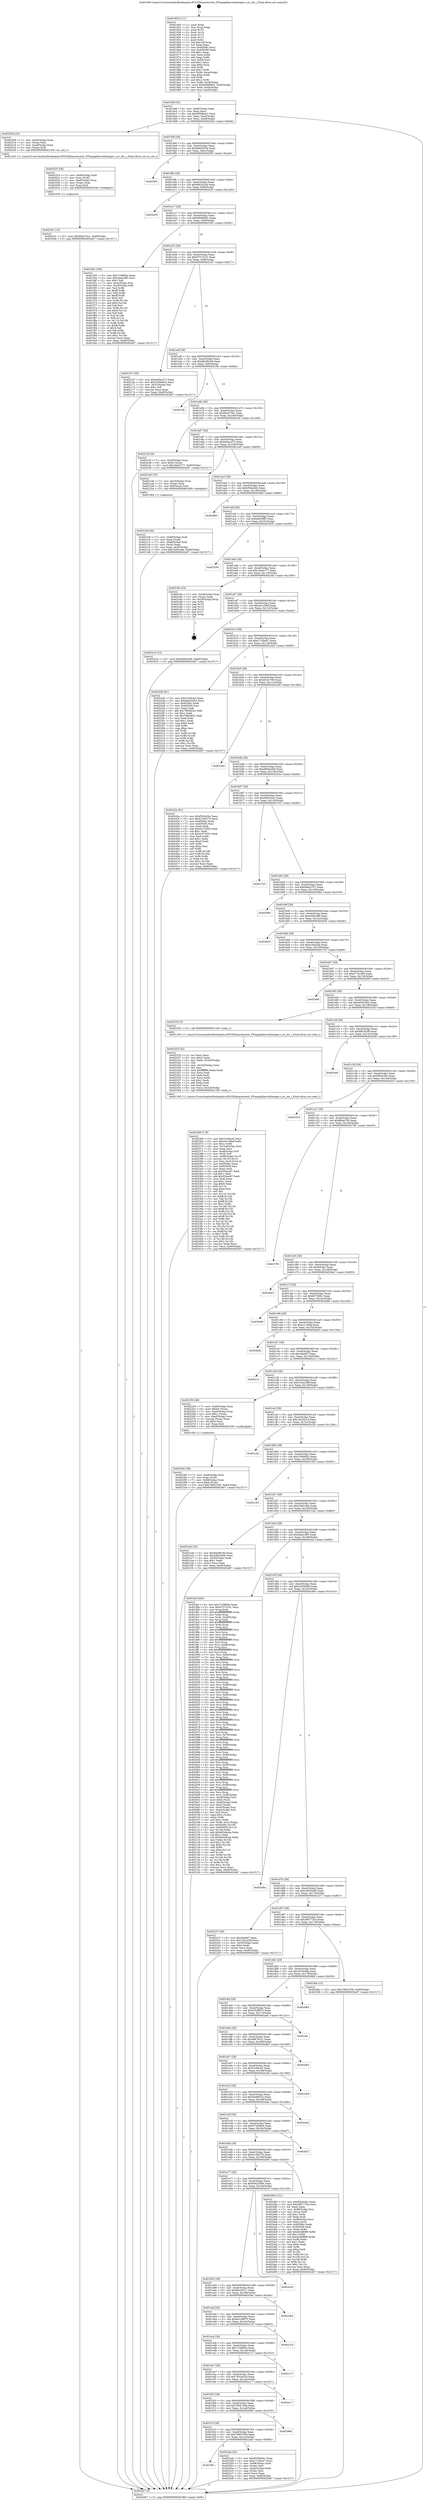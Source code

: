digraph "0x401950" {
  label = "0x401950 (/mnt/c/Users/mathe/Desktop/tcc/POCII/binaries/extr_FFmpeglibavutilinteger.c_av_shr_i_Final-ollvm.out::main(0))"
  labelloc = "t"
  node[shape=record]

  Entry [label="",width=0.3,height=0.3,shape=circle,fillcolor=black,style=filled]
  "0x4019bf" [label="{
     0x4019bf [32]\l
     | [instrs]\l
     &nbsp;&nbsp;0x4019bf \<+6\>: mov -0xd0(%rbp),%eax\l
     &nbsp;&nbsp;0x4019c5 \<+2\>: mov %eax,%ecx\l
     &nbsp;&nbsp;0x4019c7 \<+6\>: sub $0x8559beb1,%ecx\l
     &nbsp;&nbsp;0x4019cd \<+6\>: mov %eax,-0xe4(%rbp)\l
     &nbsp;&nbsp;0x4019d3 \<+6\>: mov %ecx,-0xe8(%rbp)\l
     &nbsp;&nbsp;0x4019d9 \<+6\>: je 000000000040250d \<main+0xbbd\>\l
  }"]
  "0x40250d" [label="{
     0x40250d [24]\l
     | [instrs]\l
     &nbsp;&nbsp;0x40250d \<+7\>: mov -0xb0(%rbp),%rax\l
     &nbsp;&nbsp;0x402514 \<+2\>: mov (%rax),%esi\l
     &nbsp;&nbsp;0x402516 \<+7\>: mov -0xa8(%rbp),%rax\l
     &nbsp;&nbsp;0x40251d \<+3\>: mov (%rax),%rdi\l
     &nbsp;&nbsp;0x402520 \<+5\>: call 00000000004013c0 \<av_shr_i\>\l
     | [calls]\l
     &nbsp;&nbsp;0x4013c0 \{1\} (/mnt/c/Users/mathe/Desktop/tcc/POCII/binaries/extr_FFmpeglibavutilinteger.c_av_shr_i_Final-ollvm.out::av_shr_i)\l
  }"]
  "0x4019df" [label="{
     0x4019df [28]\l
     | [instrs]\l
     &nbsp;&nbsp;0x4019df \<+5\>: jmp 00000000004019e4 \<main+0x94\>\l
     &nbsp;&nbsp;0x4019e4 \<+6\>: mov -0xe4(%rbp),%eax\l
     &nbsp;&nbsp;0x4019ea \<+5\>: sub $0x8e02b55e,%eax\l
     &nbsp;&nbsp;0x4019ef \<+6\>: mov %eax,-0xec(%rbp)\l
     &nbsp;&nbsp;0x4019f5 \<+6\>: je 00000000004025f5 \<main+0xca5\>\l
  }"]
  Exit [label="",width=0.3,height=0.3,shape=circle,fillcolor=black,style=filled,peripheries=2]
  "0x4025f5" [label="{
     0x4025f5\l
  }", style=dashed]
  "0x4019fb" [label="{
     0x4019fb [28]\l
     | [instrs]\l
     &nbsp;&nbsp;0x4019fb \<+5\>: jmp 0000000000401a00 \<main+0xb0\>\l
     &nbsp;&nbsp;0x401a00 \<+6\>: mov -0xe4(%rbp),%eax\l
     &nbsp;&nbsp;0x401a06 \<+5\>: sub $0x946341a6,%eax\l
     &nbsp;&nbsp;0x401a0b \<+6\>: mov %eax,-0xf0(%rbp)\l
     &nbsp;&nbsp;0x401a11 \<+6\>: je 0000000000402e35 \<main+0x14e5\>\l
  }"]
  "0x402541" [label="{
     0x402541 [15]\l
     | [instrs]\l
     &nbsp;&nbsp;0x402541 \<+10\>: movl $0x9dcb70e1,-0xd0(%rbp)\l
     &nbsp;&nbsp;0x40254b \<+5\>: jmp 0000000000402e67 \<main+0x1517\>\l
  }"]
  "0x402e35" [label="{
     0x402e35\l
  }", style=dashed]
  "0x401a17" [label="{
     0x401a17 [28]\l
     | [instrs]\l
     &nbsp;&nbsp;0x401a17 \<+5\>: jmp 0000000000401a1c \<main+0xcc\>\l
     &nbsp;&nbsp;0x401a1c \<+6\>: mov -0xe4(%rbp),%eax\l
     &nbsp;&nbsp;0x401a22 \<+5\>: sub $0x946868d1,%eax\l
     &nbsp;&nbsp;0x401a27 \<+6\>: mov %eax,-0xf4(%rbp)\l
     &nbsp;&nbsp;0x401a2d \<+6\>: je 0000000000401f45 \<main+0x5f5\>\l
  }"]
  "0x402525" [label="{
     0x402525 [28]\l
     | [instrs]\l
     &nbsp;&nbsp;0x402525 \<+7\>: mov -0x90(%rbp),%rdi\l
     &nbsp;&nbsp;0x40252c \<+3\>: mov %rax,(%rdi)\l
     &nbsp;&nbsp;0x40252f \<+7\>: mov -0xa8(%rbp),%rax\l
     &nbsp;&nbsp;0x402536 \<+3\>: mov (%rax),%rax\l
     &nbsp;&nbsp;0x402539 \<+3\>: mov %rax,%rdi\l
     &nbsp;&nbsp;0x40253c \<+5\>: call 0000000000401030 \<free@plt\>\l
     | [calls]\l
     &nbsp;&nbsp;0x401030 \{1\} (unknown)\l
  }"]
  "0x401f45" [label="{
     0x401f45 [106]\l
     | [instrs]\l
     &nbsp;&nbsp;0x401f45 \<+5\>: mov $0x7108f05a,%eax\l
     &nbsp;&nbsp;0x401f4a \<+5\>: mov $0x2bab1f85,%ecx\l
     &nbsp;&nbsp;0x401f4f \<+2\>: mov $0x1,%dl\l
     &nbsp;&nbsp;0x401f51 \<+7\>: mov -0xca(%rbp),%sil\l
     &nbsp;&nbsp;0x401f58 \<+7\>: mov -0xc9(%rbp),%dil\l
     &nbsp;&nbsp;0x401f5f \<+3\>: mov %sil,%r8b\l
     &nbsp;&nbsp;0x401f62 \<+4\>: xor $0xff,%r8b\l
     &nbsp;&nbsp;0x401f66 \<+3\>: mov %dil,%r9b\l
     &nbsp;&nbsp;0x401f69 \<+4\>: xor $0xff,%r9b\l
     &nbsp;&nbsp;0x401f6d \<+3\>: xor $0x0,%dl\l
     &nbsp;&nbsp;0x401f70 \<+3\>: mov %r8b,%r10b\l
     &nbsp;&nbsp;0x401f73 \<+4\>: and $0x0,%r10b\l
     &nbsp;&nbsp;0x401f77 \<+3\>: and %dl,%sil\l
     &nbsp;&nbsp;0x401f7a \<+3\>: mov %r9b,%r11b\l
     &nbsp;&nbsp;0x401f7d \<+4\>: and $0x0,%r11b\l
     &nbsp;&nbsp;0x401f81 \<+3\>: and %dl,%dil\l
     &nbsp;&nbsp;0x401f84 \<+3\>: or %sil,%r10b\l
     &nbsp;&nbsp;0x401f87 \<+3\>: or %dil,%r11b\l
     &nbsp;&nbsp;0x401f8a \<+3\>: xor %r11b,%r10b\l
     &nbsp;&nbsp;0x401f8d \<+3\>: or %r9b,%r8b\l
     &nbsp;&nbsp;0x401f90 \<+4\>: xor $0xff,%r8b\l
     &nbsp;&nbsp;0x401f94 \<+3\>: or $0x0,%dl\l
     &nbsp;&nbsp;0x401f97 \<+3\>: and %dl,%r8b\l
     &nbsp;&nbsp;0x401f9a \<+3\>: or %r8b,%r10b\l
     &nbsp;&nbsp;0x401f9d \<+4\>: test $0x1,%r10b\l
     &nbsp;&nbsp;0x401fa1 \<+3\>: cmovne %ecx,%eax\l
     &nbsp;&nbsp;0x401fa4 \<+6\>: mov %eax,-0xd0(%rbp)\l
     &nbsp;&nbsp;0x401faa \<+5\>: jmp 0000000000402e67 \<main+0x1517\>\l
  }"]
  "0x401a33" [label="{
     0x401a33 [28]\l
     | [instrs]\l
     &nbsp;&nbsp;0x401a33 \<+5\>: jmp 0000000000401a38 \<main+0xe8\>\l
     &nbsp;&nbsp;0x401a38 \<+6\>: mov -0xe4(%rbp),%eax\l
     &nbsp;&nbsp;0x401a3e \<+5\>: sub $0x97573101,%eax\l
     &nbsp;&nbsp;0x401a43 \<+6\>: mov %eax,-0xf8(%rbp)\l
     &nbsp;&nbsp;0x401a49 \<+6\>: je 0000000000402167 \<main+0x817\>\l
  }"]
  "0x402e67" [label="{
     0x402e67 [5]\l
     | [instrs]\l
     &nbsp;&nbsp;0x402e67 \<+5\>: jmp 00000000004019bf \<main+0x6f\>\l
  }"]
  "0x401950" [label="{
     0x401950 [111]\l
     | [instrs]\l
     &nbsp;&nbsp;0x401950 \<+1\>: push %rbp\l
     &nbsp;&nbsp;0x401951 \<+3\>: mov %rsp,%rbp\l
     &nbsp;&nbsp;0x401954 \<+2\>: push %r15\l
     &nbsp;&nbsp;0x401956 \<+2\>: push %r14\l
     &nbsp;&nbsp;0x401958 \<+2\>: push %r13\l
     &nbsp;&nbsp;0x40195a \<+2\>: push %r12\l
     &nbsp;&nbsp;0x40195c \<+1\>: push %rbx\l
     &nbsp;&nbsp;0x40195d \<+7\>: sub $0x1c8,%rsp\l
     &nbsp;&nbsp;0x401964 \<+2\>: xor %eax,%eax\l
     &nbsp;&nbsp;0x401966 \<+7\>: mov 0x40506c,%ecx\l
     &nbsp;&nbsp;0x40196d \<+7\>: mov 0x405058,%edx\l
     &nbsp;&nbsp;0x401974 \<+3\>: sub $0x1,%eax\l
     &nbsp;&nbsp;0x401977 \<+3\>: mov %ecx,%r8d\l
     &nbsp;&nbsp;0x40197a \<+3\>: add %eax,%r8d\l
     &nbsp;&nbsp;0x40197d \<+4\>: imul %r8d,%ecx\l
     &nbsp;&nbsp;0x401981 \<+3\>: and $0x1,%ecx\l
     &nbsp;&nbsp;0x401984 \<+3\>: cmp $0x0,%ecx\l
     &nbsp;&nbsp;0x401987 \<+4\>: sete %r9b\l
     &nbsp;&nbsp;0x40198b \<+4\>: and $0x1,%r9b\l
     &nbsp;&nbsp;0x40198f \<+7\>: mov %r9b,-0xca(%rbp)\l
     &nbsp;&nbsp;0x401996 \<+3\>: cmp $0xa,%edx\l
     &nbsp;&nbsp;0x401999 \<+4\>: setl %r9b\l
     &nbsp;&nbsp;0x40199d \<+4\>: and $0x1,%r9b\l
     &nbsp;&nbsp;0x4019a1 \<+7\>: mov %r9b,-0xc9(%rbp)\l
     &nbsp;&nbsp;0x4019a8 \<+10\>: movl $0x946868d1,-0xd0(%rbp)\l
     &nbsp;&nbsp;0x4019b2 \<+6\>: mov %edi,-0xd4(%rbp)\l
     &nbsp;&nbsp;0x4019b8 \<+7\>: mov %rsi,-0xe0(%rbp)\l
  }"]
  "0x402369" [label="{
     0x402369 [178]\l
     | [instrs]\l
     &nbsp;&nbsp;0x402369 \<+5\>: mov $0x510f4ce5,%ecx\l
     &nbsp;&nbsp;0x40236e \<+5\>: mov $0xc61c09ef,%edx\l
     &nbsp;&nbsp;0x402373 \<+3\>: mov $0x1,%r8b\l
     &nbsp;&nbsp;0x402376 \<+6\>: mov -0x1b4(%rbp),%esi\l
     &nbsp;&nbsp;0x40237c \<+3\>: imul %eax,%esi\l
     &nbsp;&nbsp;0x40237f \<+7\>: mov -0xa8(%rbp),%r9\l
     &nbsp;&nbsp;0x402386 \<+3\>: mov (%r9),%r9\l
     &nbsp;&nbsp;0x402389 \<+7\>: mov -0x98(%rbp),%r10\l
     &nbsp;&nbsp;0x402390 \<+3\>: movslq (%r10),%r10\l
     &nbsp;&nbsp;0x402393 \<+4\>: mov %esi,(%r9,%r10,4)\l
     &nbsp;&nbsp;0x402397 \<+7\>: mov 0x40506c,%eax\l
     &nbsp;&nbsp;0x40239e \<+7\>: mov 0x405058,%esi\l
     &nbsp;&nbsp;0x4023a5 \<+2\>: mov %eax,%edi\l
     &nbsp;&nbsp;0x4023a7 \<+6\>: sub $0x554ac87,%edi\l
     &nbsp;&nbsp;0x4023ad \<+3\>: sub $0x1,%edi\l
     &nbsp;&nbsp;0x4023b0 \<+6\>: add $0x554ac87,%edi\l
     &nbsp;&nbsp;0x4023b6 \<+3\>: imul %edi,%eax\l
     &nbsp;&nbsp;0x4023b9 \<+3\>: and $0x1,%eax\l
     &nbsp;&nbsp;0x4023bc \<+3\>: cmp $0x0,%eax\l
     &nbsp;&nbsp;0x4023bf \<+4\>: sete %r11b\l
     &nbsp;&nbsp;0x4023c3 \<+3\>: cmp $0xa,%esi\l
     &nbsp;&nbsp;0x4023c6 \<+3\>: setl %bl\l
     &nbsp;&nbsp;0x4023c9 \<+3\>: mov %r11b,%r14b\l
     &nbsp;&nbsp;0x4023cc \<+4\>: xor $0xff,%r14b\l
     &nbsp;&nbsp;0x4023d0 \<+3\>: mov %bl,%r15b\l
     &nbsp;&nbsp;0x4023d3 \<+4\>: xor $0xff,%r15b\l
     &nbsp;&nbsp;0x4023d7 \<+4\>: xor $0x1,%r8b\l
     &nbsp;&nbsp;0x4023db \<+3\>: mov %r14b,%r12b\l
     &nbsp;&nbsp;0x4023de \<+4\>: and $0xff,%r12b\l
     &nbsp;&nbsp;0x4023e2 \<+3\>: and %r8b,%r11b\l
     &nbsp;&nbsp;0x4023e5 \<+3\>: mov %r15b,%r13b\l
     &nbsp;&nbsp;0x4023e8 \<+4\>: and $0xff,%r13b\l
     &nbsp;&nbsp;0x4023ec \<+3\>: and %r8b,%bl\l
     &nbsp;&nbsp;0x4023ef \<+3\>: or %r11b,%r12b\l
     &nbsp;&nbsp;0x4023f2 \<+3\>: or %bl,%r13b\l
     &nbsp;&nbsp;0x4023f5 \<+3\>: xor %r13b,%r12b\l
     &nbsp;&nbsp;0x4023f8 \<+3\>: or %r15b,%r14b\l
     &nbsp;&nbsp;0x4023fb \<+4\>: xor $0xff,%r14b\l
     &nbsp;&nbsp;0x4023ff \<+4\>: or $0x1,%r8b\l
     &nbsp;&nbsp;0x402403 \<+3\>: and %r8b,%r14b\l
     &nbsp;&nbsp;0x402406 \<+3\>: or %r14b,%r12b\l
     &nbsp;&nbsp;0x402409 \<+4\>: test $0x1,%r12b\l
     &nbsp;&nbsp;0x40240d \<+3\>: cmovne %edx,%ecx\l
     &nbsp;&nbsp;0x402410 \<+6\>: mov %ecx,-0xd0(%rbp)\l
     &nbsp;&nbsp;0x402416 \<+5\>: jmp 0000000000402e67 \<main+0x1517\>\l
  }"]
  "0x402167" [label="{
     0x402167 [30]\l
     | [instrs]\l
     &nbsp;&nbsp;0x402167 \<+5\>: mov $0xb40ec473,%eax\l
     &nbsp;&nbsp;0x40216c \<+5\>: mov $0x23084b5c,%ecx\l
     &nbsp;&nbsp;0x402171 \<+3\>: mov -0x31(%rbp),%dl\l
     &nbsp;&nbsp;0x402174 \<+3\>: test $0x1,%dl\l
     &nbsp;&nbsp;0x402177 \<+3\>: cmovne %ecx,%eax\l
     &nbsp;&nbsp;0x40217a \<+6\>: mov %eax,-0xd0(%rbp)\l
     &nbsp;&nbsp;0x402180 \<+5\>: jmp 0000000000402e67 \<main+0x1517\>\l
  }"]
  "0x401a4f" [label="{
     0x401a4f [28]\l
     | [instrs]\l
     &nbsp;&nbsp;0x401a4f \<+5\>: jmp 0000000000401a54 \<main+0x104\>\l
     &nbsp;&nbsp;0x401a54 \<+6\>: mov -0xe4(%rbp),%eax\l
     &nbsp;&nbsp;0x401a5a \<+5\>: sub $0x9dc96c9d,%eax\l
     &nbsp;&nbsp;0x401a5f \<+6\>: mov %eax,-0xfc(%rbp)\l
     &nbsp;&nbsp;0x401a65 \<+6\>: je 00000000004021fb \<main+0x8ab\>\l
  }"]
  "0x402335" [label="{
     0x402335 [52]\l
     | [instrs]\l
     &nbsp;&nbsp;0x402335 \<+2\>: xor %ecx,%ecx\l
     &nbsp;&nbsp;0x402337 \<+5\>: mov $0x2,%edx\l
     &nbsp;&nbsp;0x40233c \<+6\>: mov %edx,-0x1b0(%rbp)\l
     &nbsp;&nbsp;0x402342 \<+1\>: cltd\l
     &nbsp;&nbsp;0x402343 \<+6\>: mov -0x1b0(%rbp),%esi\l
     &nbsp;&nbsp;0x402349 \<+2\>: idiv %esi\l
     &nbsp;&nbsp;0x40234b \<+6\>: imul $0xfffffffe,%edx,%edx\l
     &nbsp;&nbsp;0x402351 \<+2\>: mov %ecx,%edi\l
     &nbsp;&nbsp;0x402353 \<+2\>: sub %edx,%edi\l
     &nbsp;&nbsp;0x402355 \<+2\>: mov %ecx,%edx\l
     &nbsp;&nbsp;0x402357 \<+3\>: sub $0x1,%edx\l
     &nbsp;&nbsp;0x40235a \<+2\>: add %edx,%edi\l
     &nbsp;&nbsp;0x40235c \<+2\>: sub %edi,%ecx\l
     &nbsp;&nbsp;0x40235e \<+6\>: mov %ecx,-0x1b4(%rbp)\l
     &nbsp;&nbsp;0x402364 \<+5\>: call 0000000000401160 \<next_i\>\l
     | [calls]\l
     &nbsp;&nbsp;0x401160 \{1\} (/mnt/c/Users/mathe/Desktop/tcc/POCII/binaries/extr_FFmpeglibavutilinteger.c_av_shr_i_Final-ollvm.out::next_i)\l
  }"]
  "0x4021fb" [label="{
     0x4021fb\l
  }", style=dashed]
  "0x401a6b" [label="{
     0x401a6b [28]\l
     | [instrs]\l
     &nbsp;&nbsp;0x401a6b \<+5\>: jmp 0000000000401a70 \<main+0x120\>\l
     &nbsp;&nbsp;0x401a70 \<+6\>: mov -0xe4(%rbp),%eax\l
     &nbsp;&nbsp;0x401a76 \<+5\>: sub $0x9dcb70e1,%eax\l
     &nbsp;&nbsp;0x401a7b \<+6\>: mov %eax,-0x100(%rbp)\l
     &nbsp;&nbsp;0x401a81 \<+6\>: je 0000000000402c3f \<main+0x12ef\>\l
  }"]
  "0x401f3b" [label="{
     0x401f3b\l
  }", style=dashed]
  "0x402c3f" [label="{
     0x402c3f [28]\l
     | [instrs]\l
     &nbsp;&nbsp;0x402c3f \<+7\>: mov -0xc8(%rbp),%rax\l
     &nbsp;&nbsp;0x402c46 \<+6\>: movl $0x0,(%rax)\l
     &nbsp;&nbsp;0x402c4c \<+10\>: movl $0xc4be4777,-0xd0(%rbp)\l
     &nbsp;&nbsp;0x402c56 \<+5\>: jmp 0000000000402e67 \<main+0x1517\>\l
  }"]
  "0x401a87" [label="{
     0x401a87 [28]\l
     | [instrs]\l
     &nbsp;&nbsp;0x401a87 \<+5\>: jmp 0000000000401a8c \<main+0x13c\>\l
     &nbsp;&nbsp;0x401a8c \<+6\>: mov -0xe4(%rbp),%eax\l
     &nbsp;&nbsp;0x401a92 \<+5\>: sub $0xb40ec473,%eax\l
     &nbsp;&nbsp;0x401a97 \<+6\>: mov %eax,-0x104(%rbp)\l
     &nbsp;&nbsp;0x401a9d \<+6\>: je 00000000004021a6 \<main+0x856\>\l
  }"]
  "0x4022ab" [label="{
     0x4022ab [42]\l
     | [instrs]\l
     &nbsp;&nbsp;0x4022ab \<+5\>: mov $0x8559beb1,%eax\l
     &nbsp;&nbsp;0x4022b0 \<+5\>: mov $0xc715be47,%ecx\l
     &nbsp;&nbsp;0x4022b5 \<+7\>: mov -0x98(%rbp),%rdx\l
     &nbsp;&nbsp;0x4022bc \<+2\>: mov (%rdx),%esi\l
     &nbsp;&nbsp;0x4022be \<+7\>: mov -0xa0(%rbp),%rdx\l
     &nbsp;&nbsp;0x4022c5 \<+2\>: cmp (%rdx),%esi\l
     &nbsp;&nbsp;0x4022c7 \<+3\>: cmovl %ecx,%eax\l
     &nbsp;&nbsp;0x4022ca \<+6\>: mov %eax,-0xd0(%rbp)\l
     &nbsp;&nbsp;0x4022d0 \<+5\>: jmp 0000000000402e67 \<main+0x1517\>\l
  }"]
  "0x4021a6" [label="{
     0x4021a6 [19]\l
     | [instrs]\l
     &nbsp;&nbsp;0x4021a6 \<+7\>: mov -0xc0(%rbp),%rax\l
     &nbsp;&nbsp;0x4021ad \<+3\>: mov (%rax),%rax\l
     &nbsp;&nbsp;0x4021b0 \<+4\>: mov 0x8(%rax),%rdi\l
     &nbsp;&nbsp;0x4021b4 \<+5\>: call 0000000000401060 \<atoi@plt\>\l
     | [calls]\l
     &nbsp;&nbsp;0x401060 \{1\} (unknown)\l
  }"]
  "0x401aa3" [label="{
     0x401aa3 [28]\l
     | [instrs]\l
     &nbsp;&nbsp;0x401aa3 \<+5\>: jmp 0000000000401aa8 \<main+0x158\>\l
     &nbsp;&nbsp;0x401aa8 \<+6\>: mov -0xe4(%rbp),%eax\l
     &nbsp;&nbsp;0x401aae \<+5\>: sub $0xb59ba5eb,%eax\l
     &nbsp;&nbsp;0x401ab3 \<+6\>: mov %eax,-0x108(%rbp)\l
     &nbsp;&nbsp;0x401ab9 \<+6\>: je 00000000004028bf \<main+0xf6f\>\l
  }"]
  "0x401f1f" [label="{
     0x401f1f [28]\l
     | [instrs]\l
     &nbsp;&nbsp;0x401f1f \<+5\>: jmp 0000000000401f24 \<main+0x5d4\>\l
     &nbsp;&nbsp;0x401f24 \<+6\>: mov -0xe4(%rbp),%eax\l
     &nbsp;&nbsp;0x401f2a \<+5\>: sub $0x79601059,%eax\l
     &nbsp;&nbsp;0x401f2f \<+6\>: mov %eax,-0x1ac(%rbp)\l
     &nbsp;&nbsp;0x401f35 \<+6\>: je 00000000004022ab \<main+0x95b\>\l
  }"]
  "0x4028bf" [label="{
     0x4028bf\l
  }", style=dashed]
  "0x401abf" [label="{
     0x401abf [28]\l
     | [instrs]\l
     &nbsp;&nbsp;0x401abf \<+5\>: jmp 0000000000401ac4 \<main+0x174\>\l
     &nbsp;&nbsp;0x401ac4 \<+6\>: mov -0xe4(%rbp),%eax\l
     &nbsp;&nbsp;0x401aca \<+5\>: sub $0xbe920ff0,%eax\l
     &nbsp;&nbsp;0x401acf \<+6\>: mov %eax,-0x10c(%rbp)\l
     &nbsp;&nbsp;0x401ad5 \<+6\>: je 0000000000402550 \<main+0xc00\>\l
  }"]
  "0x402966" [label="{
     0x402966\l
  }", style=dashed]
  "0x402550" [label="{
     0x402550\l
  }", style=dashed]
  "0x401adb" [label="{
     0x401adb [28]\l
     | [instrs]\l
     &nbsp;&nbsp;0x401adb \<+5\>: jmp 0000000000401ae0 \<main+0x190\>\l
     &nbsp;&nbsp;0x401ae0 \<+6\>: mov -0xe4(%rbp),%eax\l
     &nbsp;&nbsp;0x401ae6 \<+5\>: sub $0xc4be4777,%eax\l
     &nbsp;&nbsp;0x401aeb \<+6\>: mov %eax,-0x110(%rbp)\l
     &nbsp;&nbsp;0x401af1 \<+6\>: je 0000000000402c5b \<main+0x130b\>\l
  }"]
  "0x401f03" [label="{
     0x401f03 [28]\l
     | [instrs]\l
     &nbsp;&nbsp;0x401f03 \<+5\>: jmp 0000000000401f08 \<main+0x5b8\>\l
     &nbsp;&nbsp;0x401f08 \<+6\>: mov -0xe4(%rbp),%eax\l
     &nbsp;&nbsp;0x401f0e \<+5\>: sub $0x783b75eb,%eax\l
     &nbsp;&nbsp;0x401f13 \<+6\>: mov %eax,-0x1a8(%rbp)\l
     &nbsp;&nbsp;0x401f19 \<+6\>: je 0000000000402966 \<main+0x1016\>\l
  }"]
  "0x402c5b" [label="{
     0x402c5b [24]\l
     | [instrs]\l
     &nbsp;&nbsp;0x402c5b \<+7\>: mov -0xc8(%rbp),%rax\l
     &nbsp;&nbsp;0x402c62 \<+2\>: mov (%rax),%eax\l
     &nbsp;&nbsp;0x402c64 \<+4\>: lea -0x28(%rbp),%rsp\l
     &nbsp;&nbsp;0x402c68 \<+1\>: pop %rbx\l
     &nbsp;&nbsp;0x402c69 \<+2\>: pop %r12\l
     &nbsp;&nbsp;0x402c6b \<+2\>: pop %r13\l
     &nbsp;&nbsp;0x402c6d \<+2\>: pop %r14\l
     &nbsp;&nbsp;0x402c6f \<+2\>: pop %r15\l
     &nbsp;&nbsp;0x402c71 \<+1\>: pop %rbp\l
     &nbsp;&nbsp;0x402c72 \<+1\>: ret\l
  }"]
  "0x401af7" [label="{
     0x401af7 [28]\l
     | [instrs]\l
     &nbsp;&nbsp;0x401af7 \<+5\>: jmp 0000000000401afc \<main+0x1ac\>\l
     &nbsp;&nbsp;0x401afc \<+6\>: mov -0xe4(%rbp),%eax\l
     &nbsp;&nbsp;0x401b02 \<+5\>: sub $0xc61c09ef,%eax\l
     &nbsp;&nbsp;0x401b07 \<+6\>: mov %eax,-0x114(%rbp)\l
     &nbsp;&nbsp;0x401b0d \<+6\>: je 000000000040241b \<main+0xacb\>\l
  }"]
  "0x402a17" [label="{
     0x402a17\l
  }", style=dashed]
  "0x40241b" [label="{
     0x40241b [15]\l
     | [instrs]\l
     &nbsp;&nbsp;0x40241b \<+10\>: movl $0xd600a2b6,-0xd0(%rbp)\l
     &nbsp;&nbsp;0x402425 \<+5\>: jmp 0000000000402e67 \<main+0x1517\>\l
  }"]
  "0x401b13" [label="{
     0x401b13 [28]\l
     | [instrs]\l
     &nbsp;&nbsp;0x401b13 \<+5\>: jmp 0000000000401b18 \<main+0x1c8\>\l
     &nbsp;&nbsp;0x401b18 \<+6\>: mov -0xe4(%rbp),%eax\l
     &nbsp;&nbsp;0x401b1e \<+5\>: sub $0xc715be47,%eax\l
     &nbsp;&nbsp;0x401b23 \<+6\>: mov %eax,-0x118(%rbp)\l
     &nbsp;&nbsp;0x401b29 \<+6\>: je 00000000004022d5 \<main+0x985\>\l
  }"]
  "0x401ee7" [label="{
     0x401ee7 [28]\l
     | [instrs]\l
     &nbsp;&nbsp;0x401ee7 \<+5\>: jmp 0000000000401eec \<main+0x59c\>\l
     &nbsp;&nbsp;0x401eec \<+6\>: mov -0xe4(%rbp),%eax\l
     &nbsp;&nbsp;0x401ef2 \<+5\>: sub $0x7832e03d,%eax\l
     &nbsp;&nbsp;0x401ef7 \<+6\>: mov %eax,-0x1a4(%rbp)\l
     &nbsp;&nbsp;0x401efd \<+6\>: je 0000000000402a17 \<main+0x10c7\>\l
  }"]
  "0x4022d5" [label="{
     0x4022d5 [91]\l
     | [instrs]\l
     &nbsp;&nbsp;0x4022d5 \<+5\>: mov $0x510f4ce5,%eax\l
     &nbsp;&nbsp;0x4022da \<+5\>: mov $0xe9424362,%ecx\l
     &nbsp;&nbsp;0x4022df \<+7\>: mov 0x40506c,%edx\l
     &nbsp;&nbsp;0x4022e6 \<+7\>: mov 0x405058,%esi\l
     &nbsp;&nbsp;0x4022ed \<+2\>: mov %edx,%edi\l
     &nbsp;&nbsp;0x4022ef \<+6\>: add $0x78b0d02c,%edi\l
     &nbsp;&nbsp;0x4022f5 \<+3\>: sub $0x1,%edi\l
     &nbsp;&nbsp;0x4022f8 \<+6\>: sub $0x78b0d02c,%edi\l
     &nbsp;&nbsp;0x4022fe \<+3\>: imul %edi,%edx\l
     &nbsp;&nbsp;0x402301 \<+3\>: and $0x1,%edx\l
     &nbsp;&nbsp;0x402304 \<+3\>: cmp $0x0,%edx\l
     &nbsp;&nbsp;0x402307 \<+4\>: sete %r8b\l
     &nbsp;&nbsp;0x40230b \<+3\>: cmp $0xa,%esi\l
     &nbsp;&nbsp;0x40230e \<+4\>: setl %r9b\l
     &nbsp;&nbsp;0x402312 \<+3\>: mov %r8b,%r10b\l
     &nbsp;&nbsp;0x402315 \<+3\>: and %r9b,%r10b\l
     &nbsp;&nbsp;0x402318 \<+3\>: xor %r9b,%r8b\l
     &nbsp;&nbsp;0x40231b \<+3\>: or %r8b,%r10b\l
     &nbsp;&nbsp;0x40231e \<+4\>: test $0x1,%r10b\l
     &nbsp;&nbsp;0x402322 \<+3\>: cmovne %ecx,%eax\l
     &nbsp;&nbsp;0x402325 \<+6\>: mov %eax,-0xd0(%rbp)\l
     &nbsp;&nbsp;0x40232b \<+5\>: jmp 0000000000402e67 \<main+0x1517\>\l
  }"]
  "0x401b2f" [label="{
     0x401b2f [28]\l
     | [instrs]\l
     &nbsp;&nbsp;0x401b2f \<+5\>: jmp 0000000000401b34 \<main+0x1e4\>\l
     &nbsp;&nbsp;0x401b34 \<+6\>: mov -0xe4(%rbp),%eax\l
     &nbsp;&nbsp;0x401b3a \<+5\>: sub $0xd3cf1768,%eax\l
     &nbsp;&nbsp;0x401b3f \<+6\>: mov %eax,-0x11c(%rbp)\l
     &nbsp;&nbsp;0x401b45 \<+6\>: je 0000000000402c0d \<main+0x12bd\>\l
  }"]
  "0x402c73" [label="{
     0x402c73\l
  }", style=dashed]
  "0x402c0d" [label="{
     0x402c0d\l
  }", style=dashed]
  "0x401b4b" [label="{
     0x401b4b [28]\l
     | [instrs]\l
     &nbsp;&nbsp;0x401b4b \<+5\>: jmp 0000000000401b50 \<main+0x200\>\l
     &nbsp;&nbsp;0x401b50 \<+6\>: mov -0xe4(%rbp),%eax\l
     &nbsp;&nbsp;0x401b56 \<+5\>: sub $0xd600a2b6,%eax\l
     &nbsp;&nbsp;0x401b5b \<+6\>: mov %eax,-0x120(%rbp)\l
     &nbsp;&nbsp;0x401b61 \<+6\>: je 000000000040242a \<main+0xada\>\l
  }"]
  "0x401ecb" [label="{
     0x401ecb [28]\l
     | [instrs]\l
     &nbsp;&nbsp;0x401ecb \<+5\>: jmp 0000000000401ed0 \<main+0x580\>\l
     &nbsp;&nbsp;0x401ed0 \<+6\>: mov -0xe4(%rbp),%eax\l
     &nbsp;&nbsp;0x401ed6 \<+5\>: sub $0x7108f05a,%eax\l
     &nbsp;&nbsp;0x401edb \<+6\>: mov %eax,-0x1a0(%rbp)\l
     &nbsp;&nbsp;0x401ee1 \<+6\>: je 0000000000402c73 \<main+0x1323\>\l
  }"]
  "0x40242a" [label="{
     0x40242a [91]\l
     | [instrs]\l
     &nbsp;&nbsp;0x40242a \<+5\>: mov $0xf592e3bc,%eax\l
     &nbsp;&nbsp;0x40242f \<+5\>: mov $0x61c95278,%ecx\l
     &nbsp;&nbsp;0x402434 \<+7\>: mov 0x40506c,%edx\l
     &nbsp;&nbsp;0x40243b \<+7\>: mov 0x405058,%esi\l
     &nbsp;&nbsp;0x402442 \<+2\>: mov %edx,%edi\l
     &nbsp;&nbsp;0x402444 \<+6\>: add $0x4c374302,%edi\l
     &nbsp;&nbsp;0x40244a \<+3\>: sub $0x1,%edi\l
     &nbsp;&nbsp;0x40244d \<+6\>: sub $0x4c374302,%edi\l
     &nbsp;&nbsp;0x402453 \<+3\>: imul %edi,%edx\l
     &nbsp;&nbsp;0x402456 \<+3\>: and $0x1,%edx\l
     &nbsp;&nbsp;0x402459 \<+3\>: cmp $0x0,%edx\l
     &nbsp;&nbsp;0x40245c \<+4\>: sete %r8b\l
     &nbsp;&nbsp;0x402460 \<+3\>: cmp $0xa,%esi\l
     &nbsp;&nbsp;0x402463 \<+4\>: setl %r9b\l
     &nbsp;&nbsp;0x402467 \<+3\>: mov %r8b,%r10b\l
     &nbsp;&nbsp;0x40246a \<+3\>: and %r9b,%r10b\l
     &nbsp;&nbsp;0x40246d \<+3\>: xor %r9b,%r8b\l
     &nbsp;&nbsp;0x402470 \<+3\>: or %r8b,%r10b\l
     &nbsp;&nbsp;0x402473 \<+4\>: test $0x1,%r10b\l
     &nbsp;&nbsp;0x402477 \<+3\>: cmovne %ecx,%eax\l
     &nbsp;&nbsp;0x40247a \<+6\>: mov %eax,-0xd0(%rbp)\l
     &nbsp;&nbsp;0x402480 \<+5\>: jmp 0000000000402e67 \<main+0x1517\>\l
  }"]
  "0x401b67" [label="{
     0x401b67 [28]\l
     | [instrs]\l
     &nbsp;&nbsp;0x401b67 \<+5\>: jmp 0000000000401b6c \<main+0x21c\>\l
     &nbsp;&nbsp;0x401b6c \<+6\>: mov -0xe4(%rbp),%eax\l
     &nbsp;&nbsp;0x401b72 \<+5\>: sub $0xd6910ce2,%eax\l
     &nbsp;&nbsp;0x401b77 \<+6\>: mov %eax,-0x124(%rbp)\l
     &nbsp;&nbsp;0x401b7d \<+6\>: je 0000000000402705 \<main+0xdb5\>\l
  }"]
  "0x402219" [label="{
     0x402219\l
  }", style=dashed]
  "0x402705" [label="{
     0x402705\l
  }", style=dashed]
  "0x401b83" [label="{
     0x401b83 [28]\l
     | [instrs]\l
     &nbsp;&nbsp;0x401b83 \<+5\>: jmp 0000000000401b88 \<main+0x238\>\l
     &nbsp;&nbsp;0x401b88 \<+6\>: mov -0xe4(%rbp),%eax\l
     &nbsp;&nbsp;0x401b8e \<+5\>: sub $0xddbe27b7,%eax\l
     &nbsp;&nbsp;0x401b93 \<+6\>: mov %eax,-0x128(%rbp)\l
     &nbsp;&nbsp;0x401b99 \<+6\>: je 0000000000402984 \<main+0x1034\>\l
  }"]
  "0x401eaf" [label="{
     0x401eaf [28]\l
     | [instrs]\l
     &nbsp;&nbsp;0x401eaf \<+5\>: jmp 0000000000401eb4 \<main+0x564\>\l
     &nbsp;&nbsp;0x401eb4 \<+6\>: mov -0xe4(%rbp),%eax\l
     &nbsp;&nbsp;0x401eba \<+5\>: sub $0x6a1d9875,%eax\l
     &nbsp;&nbsp;0x401ebf \<+6\>: mov %eax,-0x19c(%rbp)\l
     &nbsp;&nbsp;0x401ec5 \<+6\>: je 0000000000402219 \<main+0x8c9\>\l
  }"]
  "0x402984" [label="{
     0x402984\l
  }", style=dashed]
  "0x401b9f" [label="{
     0x401b9f [28]\l
     | [instrs]\l
     &nbsp;&nbsp;0x401b9f \<+5\>: jmp 0000000000401ba4 \<main+0x254\>\l
     &nbsp;&nbsp;0x401ba4 \<+6\>: mov -0xe4(%rbp),%eax\l
     &nbsp;&nbsp;0x401baa \<+5\>: sub $0xe000c4f6,%eax\l
     &nbsp;&nbsp;0x401baf \<+6\>: mov %eax,-0x12c(%rbp)\l
     &nbsp;&nbsp;0x401bb5 \<+6\>: je 0000000000402836 \<main+0xee6\>\l
  }"]
  "0x40259a" [label="{
     0x40259a\l
  }", style=dashed]
  "0x402836" [label="{
     0x402836\l
  }", style=dashed]
  "0x401bbb" [label="{
     0x401bbb [28]\l
     | [instrs]\l
     &nbsp;&nbsp;0x401bbb \<+5\>: jmp 0000000000401bc0 \<main+0x270\>\l
     &nbsp;&nbsp;0x401bc0 \<+6\>: mov -0xe4(%rbp),%eax\l
     &nbsp;&nbsp;0x401bc6 \<+5\>: sub $0xe1fba5ad,%eax\l
     &nbsp;&nbsp;0x401bcb \<+6\>: mov %eax,-0x130(%rbp)\l
     &nbsp;&nbsp;0x401bd1 \<+6\>: je 000000000040273f \<main+0xdef\>\l
  }"]
  "0x401e93" [label="{
     0x401e93 [28]\l
     | [instrs]\l
     &nbsp;&nbsp;0x401e93 \<+5\>: jmp 0000000000401e98 \<main+0x548\>\l
     &nbsp;&nbsp;0x401e98 \<+6\>: mov -0xe4(%rbp),%eax\l
     &nbsp;&nbsp;0x401e9e \<+5\>: sub $0x69c301c7,%eax\l
     &nbsp;&nbsp;0x401ea3 \<+6\>: mov %eax,-0x198(%rbp)\l
     &nbsp;&nbsp;0x401ea9 \<+6\>: je 000000000040259a \<main+0xc4a\>\l
  }"]
  "0x40273f" [label="{
     0x40273f\l
  }", style=dashed]
  "0x401bd7" [label="{
     0x401bd7 [28]\l
     | [instrs]\l
     &nbsp;&nbsp;0x401bd7 \<+5\>: jmp 0000000000401bdc \<main+0x28c\>\l
     &nbsp;&nbsp;0x401bdc \<+6\>: mov -0xe4(%rbp),%eax\l
     &nbsp;&nbsp;0x401be2 \<+5\>: sub $0xe772c359,%eax\l
     &nbsp;&nbsp;0x401be7 \<+6\>: mov %eax,-0x134(%rbp)\l
     &nbsp;&nbsp;0x401bed \<+6\>: je 000000000040266f \<main+0xd1f\>\l
  }"]
  "0x402b35" [label="{
     0x402b35\l
  }", style=dashed]
  "0x40266f" [label="{
     0x40266f\l
  }", style=dashed]
  "0x401bf3" [label="{
     0x401bf3 [28]\l
     | [instrs]\l
     &nbsp;&nbsp;0x401bf3 \<+5\>: jmp 0000000000401bf8 \<main+0x2a8\>\l
     &nbsp;&nbsp;0x401bf8 \<+6\>: mov -0xe4(%rbp),%eax\l
     &nbsp;&nbsp;0x401bfe \<+5\>: sub $0xe9424362,%eax\l
     &nbsp;&nbsp;0x401c03 \<+6\>: mov %eax,-0x138(%rbp)\l
     &nbsp;&nbsp;0x401c09 \<+6\>: je 0000000000402330 \<main+0x9e0\>\l
  }"]
  "0x401e77" [label="{
     0x401e77 [28]\l
     | [instrs]\l
     &nbsp;&nbsp;0x401e77 \<+5\>: jmp 0000000000401e7c \<main+0x52c\>\l
     &nbsp;&nbsp;0x401e7c \<+6\>: mov -0xe4(%rbp),%eax\l
     &nbsp;&nbsp;0x401e82 \<+5\>: sub $0x69425464,%eax\l
     &nbsp;&nbsp;0x401e87 \<+6\>: mov %eax,-0x194(%rbp)\l
     &nbsp;&nbsp;0x401e8d \<+6\>: je 0000000000402b35 \<main+0x11e5\>\l
  }"]
  "0x402330" [label="{
     0x402330 [5]\l
     | [instrs]\l
     &nbsp;&nbsp;0x402330 \<+5\>: call 0000000000401160 \<next_i\>\l
     | [calls]\l
     &nbsp;&nbsp;0x401160 \{1\} (/mnt/c/Users/mathe/Desktop/tcc/POCII/binaries/extr_FFmpeglibavutilinteger.c_av_shr_i_Final-ollvm.out::next_i)\l
  }"]
  "0x401c0f" [label="{
     0x401c0f [28]\l
     | [instrs]\l
     &nbsp;&nbsp;0x401c0f \<+5\>: jmp 0000000000401c14 \<main+0x2c4\>\l
     &nbsp;&nbsp;0x401c14 \<+6\>: mov -0xe4(%rbp),%eax\l
     &nbsp;&nbsp;0x401c1a \<+5\>: sub $0xf467bcf9,%eax\l
     &nbsp;&nbsp;0x401c1f \<+6\>: mov %eax,-0x13c(%rbp)\l
     &nbsp;&nbsp;0x401c25 \<+6\>: je 0000000000402d49 \<main+0x13f9\>\l
  }"]
  "0x402485" [label="{
     0x402485 [121]\l
     | [instrs]\l
     &nbsp;&nbsp;0x402485 \<+5\>: mov $0xf592e3bc,%eax\l
     &nbsp;&nbsp;0x40248a \<+5\>: mov $0x3807733a,%ecx\l
     &nbsp;&nbsp;0x40248f \<+2\>: xor %edx,%edx\l
     &nbsp;&nbsp;0x402491 \<+7\>: mov -0x98(%rbp),%rsi\l
     &nbsp;&nbsp;0x402498 \<+2\>: mov (%rsi),%edi\l
     &nbsp;&nbsp;0x40249a \<+3\>: sub $0x1,%edx\l
     &nbsp;&nbsp;0x40249d \<+2\>: sub %edx,%edi\l
     &nbsp;&nbsp;0x40249f \<+7\>: mov -0x98(%rbp),%rsi\l
     &nbsp;&nbsp;0x4024a6 \<+2\>: mov %edi,(%rsi)\l
     &nbsp;&nbsp;0x4024a8 \<+7\>: mov 0x40506c,%edx\l
     &nbsp;&nbsp;0x4024af \<+7\>: mov 0x405058,%edi\l
     &nbsp;&nbsp;0x4024b6 \<+3\>: mov %edx,%r8d\l
     &nbsp;&nbsp;0x4024b9 \<+7\>: add $0x4b3b86f9,%r8d\l
     &nbsp;&nbsp;0x4024c0 \<+4\>: sub $0x1,%r8d\l
     &nbsp;&nbsp;0x4024c4 \<+7\>: sub $0x4b3b86f9,%r8d\l
     &nbsp;&nbsp;0x4024cb \<+4\>: imul %r8d,%edx\l
     &nbsp;&nbsp;0x4024cf \<+3\>: and $0x1,%edx\l
     &nbsp;&nbsp;0x4024d2 \<+3\>: cmp $0x0,%edx\l
     &nbsp;&nbsp;0x4024d5 \<+4\>: sete %r9b\l
     &nbsp;&nbsp;0x4024d9 \<+3\>: cmp $0xa,%edi\l
     &nbsp;&nbsp;0x4024dc \<+4\>: setl %r10b\l
     &nbsp;&nbsp;0x4024e0 \<+3\>: mov %r9b,%r11b\l
     &nbsp;&nbsp;0x4024e3 \<+3\>: and %r10b,%r11b\l
     &nbsp;&nbsp;0x4024e6 \<+3\>: xor %r10b,%r9b\l
     &nbsp;&nbsp;0x4024e9 \<+3\>: or %r9b,%r11b\l
     &nbsp;&nbsp;0x4024ec \<+4\>: test $0x1,%r11b\l
     &nbsp;&nbsp;0x4024f0 \<+3\>: cmovne %ecx,%eax\l
     &nbsp;&nbsp;0x4024f3 \<+6\>: mov %eax,-0xd0(%rbp)\l
     &nbsp;&nbsp;0x4024f9 \<+5\>: jmp 0000000000402e67 \<main+0x1517\>\l
  }"]
  "0x402d49" [label="{
     0x402d49\l
  }", style=dashed]
  "0x401c2b" [label="{
     0x401c2b [28]\l
     | [instrs]\l
     &nbsp;&nbsp;0x401c2b \<+5\>: jmp 0000000000401c30 \<main+0x2e0\>\l
     &nbsp;&nbsp;0x401c30 \<+6\>: mov -0xe4(%rbp),%eax\l
     &nbsp;&nbsp;0x401c36 \<+5\>: sub $0xf592e3bc,%eax\l
     &nbsp;&nbsp;0x401c3b \<+6\>: mov %eax,-0x140(%rbp)\l
     &nbsp;&nbsp;0x401c41 \<+6\>: je 0000000000402d19 \<main+0x13c9\>\l
  }"]
  "0x401e5b" [label="{
     0x401e5b [28]\l
     | [instrs]\l
     &nbsp;&nbsp;0x401e5b \<+5\>: jmp 0000000000401e60 \<main+0x510\>\l
     &nbsp;&nbsp;0x401e60 \<+6\>: mov -0xe4(%rbp),%eax\l
     &nbsp;&nbsp;0x401e66 \<+5\>: sub $0x61c95278,%eax\l
     &nbsp;&nbsp;0x401e6b \<+6\>: mov %eax,-0x190(%rbp)\l
     &nbsp;&nbsp;0x401e71 \<+6\>: je 0000000000402485 \<main+0xb35\>\l
  }"]
  "0x402d19" [label="{
     0x402d19\l
  }", style=dashed]
  "0x401c47" [label="{
     0x401c47 [28]\l
     | [instrs]\l
     &nbsp;&nbsp;0x401c47 \<+5\>: jmp 0000000000401c4c \<main+0x2fc\>\l
     &nbsp;&nbsp;0x401c4c \<+6\>: mov -0xe4(%rbp),%eax\l
     &nbsp;&nbsp;0x401c52 \<+5\>: sub $0xffd4a75d,%eax\l
     &nbsp;&nbsp;0x401c57 \<+6\>: mov %eax,-0x144(%rbp)\l
     &nbsp;&nbsp;0x401c5d \<+6\>: je 0000000000402795 \<main+0xe45\>\l
  }"]
  "0x402827" [label="{
     0x402827\l
  }", style=dashed]
  "0x402795" [label="{
     0x402795\l
  }", style=dashed]
  "0x401c63" [label="{
     0x401c63 [28]\l
     | [instrs]\l
     &nbsp;&nbsp;0x401c63 \<+5\>: jmp 0000000000401c68 \<main+0x318\>\l
     &nbsp;&nbsp;0x401c68 \<+6\>: mov -0xe4(%rbp),%eax\l
     &nbsp;&nbsp;0x401c6e \<+5\>: sub $0xfa03bc,%eax\l
     &nbsp;&nbsp;0x401c73 \<+6\>: mov %eax,-0x148(%rbp)\l
     &nbsp;&nbsp;0x401c79 \<+6\>: je 00000000004026e3 \<main+0xd93\>\l
  }"]
  "0x401e3f" [label="{
     0x401e3f [28]\l
     | [instrs]\l
     &nbsp;&nbsp;0x401e3f \<+5\>: jmp 0000000000401e44 \<main+0x4f4\>\l
     &nbsp;&nbsp;0x401e44 \<+6\>: mov -0xe4(%rbp),%eax\l
     &nbsp;&nbsp;0x401e4a \<+5\>: sub $0x572646c9,%eax\l
     &nbsp;&nbsp;0x401e4f \<+6\>: mov %eax,-0x18c(%rbp)\l
     &nbsp;&nbsp;0x401e55 \<+6\>: je 0000000000402827 \<main+0xed7\>\l
  }"]
  "0x4026e3" [label="{
     0x4026e3\l
  }", style=dashed]
  "0x401c7f" [label="{
     0x401c7f [28]\l
     | [instrs]\l
     &nbsp;&nbsp;0x401c7f \<+5\>: jmp 0000000000401c84 \<main+0x334\>\l
     &nbsp;&nbsp;0x401c84 \<+6\>: mov -0xe4(%rbp),%eax\l
     &nbsp;&nbsp;0x401c8a \<+5\>: sub $0x6575961,%eax\l
     &nbsp;&nbsp;0x401c8f \<+6\>: mov %eax,-0x14c(%rbp)\l
     &nbsp;&nbsp;0x401c95 \<+6\>: je 0000000000402b8b \<main+0x123b\>\l
  }"]
  "0x402dda" [label="{
     0x402dda\l
  }", style=dashed]
  "0x402b8b" [label="{
     0x402b8b\l
  }", style=dashed]
  "0x401c9b" [label="{
     0x401c9b [28]\l
     | [instrs]\l
     &nbsp;&nbsp;0x401c9b \<+5\>: jmp 0000000000401ca0 \<main+0x350\>\l
     &nbsp;&nbsp;0x401ca0 \<+6\>: mov -0xe4(%rbp),%eax\l
     &nbsp;&nbsp;0x401ca6 \<+5\>: sub $0xcc1349a,%eax\l
     &nbsp;&nbsp;0x401cab \<+6\>: mov %eax,-0x150(%rbp)\l
     &nbsp;&nbsp;0x401cb1 \<+6\>: je 0000000000402b0b \<main+0x11bb\>\l
  }"]
  "0x401e23" [label="{
     0x401e23 [28]\l
     | [instrs]\l
     &nbsp;&nbsp;0x401e23 \<+5\>: jmp 0000000000401e28 \<main+0x4d8\>\l
     &nbsp;&nbsp;0x401e28 \<+6\>: mov -0xe4(%rbp),%eax\l
     &nbsp;&nbsp;0x401e2e \<+5\>: sub $0x54e89314,%eax\l
     &nbsp;&nbsp;0x401e33 \<+6\>: mov %eax,-0x188(%rbp)\l
     &nbsp;&nbsp;0x401e39 \<+6\>: je 0000000000402dda \<main+0x148a\>\l
  }"]
  "0x402b0b" [label="{
     0x402b0b\l
  }", style=dashed]
  "0x401cb7" [label="{
     0x401cb7 [28]\l
     | [instrs]\l
     &nbsp;&nbsp;0x401cb7 \<+5\>: jmp 0000000000401cbc \<main+0x36c\>\l
     &nbsp;&nbsp;0x401cbc \<+6\>: mov -0xe4(%rbp),%eax\l
     &nbsp;&nbsp;0x401cc2 \<+5\>: sub $0xcfad4f7,%eax\l
     &nbsp;&nbsp;0x401cc7 \<+6\>: mov %eax,-0x154(%rbp)\l
     &nbsp;&nbsp;0x401ccd \<+6\>: je 0000000000402c1c \<main+0x12cc\>\l
  }"]
  "0x402cb8" [label="{
     0x402cb8\l
  }", style=dashed]
  "0x402c1c" [label="{
     0x402c1c\l
  }", style=dashed]
  "0x401cd3" [label="{
     0x401cd3 [28]\l
     | [instrs]\l
     &nbsp;&nbsp;0x401cd3 \<+5\>: jmp 0000000000401cd8 \<main+0x388\>\l
     &nbsp;&nbsp;0x401cd8 \<+6\>: mov -0xe4(%rbp),%eax\l
     &nbsp;&nbsp;0x401cde \<+5\>: sub $0x143a239f,%eax\l
     &nbsp;&nbsp;0x401ce3 \<+6\>: mov %eax,-0x158(%rbp)\l
     &nbsp;&nbsp;0x401ce9 \<+6\>: je 0000000000402255 \<main+0x905\>\l
  }"]
  "0x401e07" [label="{
     0x401e07 [28]\l
     | [instrs]\l
     &nbsp;&nbsp;0x401e07 \<+5\>: jmp 0000000000401e0c \<main+0x4bc\>\l
     &nbsp;&nbsp;0x401e0c \<+6\>: mov -0xe4(%rbp),%eax\l
     &nbsp;&nbsp;0x401e12 \<+5\>: sub $0x510f4ce5,%eax\l
     &nbsp;&nbsp;0x401e17 \<+6\>: mov %eax,-0x184(%rbp)\l
     &nbsp;&nbsp;0x401e1d \<+6\>: je 0000000000402cb8 \<main+0x1368\>\l
  }"]
  "0x402255" [label="{
     0x402255 [48]\l
     | [instrs]\l
     &nbsp;&nbsp;0x402255 \<+7\>: mov -0xb0(%rbp),%rax\l
     &nbsp;&nbsp;0x40225c \<+6\>: movl $0x64,(%rax)\l
     &nbsp;&nbsp;0x402262 \<+7\>: mov -0xa0(%rbp),%rax\l
     &nbsp;&nbsp;0x402269 \<+6\>: movl $0x1,(%rax)\l
     &nbsp;&nbsp;0x40226f \<+7\>: mov -0xa0(%rbp),%rax\l
     &nbsp;&nbsp;0x402276 \<+3\>: movslq (%rax),%rax\l
     &nbsp;&nbsp;0x402279 \<+4\>: shl $0x2,%rax\l
     &nbsp;&nbsp;0x40227d \<+3\>: mov %rax,%rdi\l
     &nbsp;&nbsp;0x402280 \<+5\>: call 0000000000401050 \<malloc@plt\>\l
     | [calls]\l
     &nbsp;&nbsp;0x401050 \{1\} (unknown)\l
  }"]
  "0x401cef" [label="{
     0x401cef [28]\l
     | [instrs]\l
     &nbsp;&nbsp;0x401cef \<+5\>: jmp 0000000000401cf4 \<main+0x3a4\>\l
     &nbsp;&nbsp;0x401cf4 \<+6\>: mov -0xe4(%rbp),%eax\l
     &nbsp;&nbsp;0x401cfa \<+5\>: sub $0x1d23cb1d,%eax\l
     &nbsp;&nbsp;0x401cff \<+6\>: mov %eax,-0x15c(%rbp)\l
     &nbsp;&nbsp;0x401d05 \<+6\>: je 0000000000402c2b \<main+0x12db\>\l
  }"]
  "0x402db5" [label="{
     0x402db5\l
  }", style=dashed]
  "0x402c2b" [label="{
     0x402c2b\l
  }", style=dashed]
  "0x401d0b" [label="{
     0x401d0b [28]\l
     | [instrs]\l
     &nbsp;&nbsp;0x401d0b \<+5\>: jmp 0000000000401d10 \<main+0x3c0\>\l
     &nbsp;&nbsp;0x401d10 \<+6\>: mov -0xe4(%rbp),%eax\l
     &nbsp;&nbsp;0x401d16 \<+5\>: sub $0x23084b5c,%eax\l
     &nbsp;&nbsp;0x401d1b \<+6\>: mov %eax,-0x160(%rbp)\l
     &nbsp;&nbsp;0x401d21 \<+6\>: je 0000000000402185 \<main+0x835\>\l
  }"]
  "0x401deb" [label="{
     0x401deb [28]\l
     | [instrs]\l
     &nbsp;&nbsp;0x401deb \<+5\>: jmp 0000000000401df0 \<main+0x4a0\>\l
     &nbsp;&nbsp;0x401df0 \<+6\>: mov -0xe4(%rbp),%eax\l
     &nbsp;&nbsp;0x401df6 \<+5\>: sub $0x48879c21,%eax\l
     &nbsp;&nbsp;0x401dfb \<+6\>: mov %eax,-0x180(%rbp)\l
     &nbsp;&nbsp;0x401e01 \<+6\>: je 0000000000402db5 \<main+0x1465\>\l
  }"]
  "0x402185" [label="{
     0x402185\l
  }", style=dashed]
  "0x401d27" [label="{
     0x401d27 [28]\l
     | [instrs]\l
     &nbsp;&nbsp;0x401d27 \<+5\>: jmp 0000000000401d2c \<main+0x3dc\>\l
     &nbsp;&nbsp;0x401d2c \<+6\>: mov -0xe4(%rbp),%eax\l
     &nbsp;&nbsp;0x401d32 \<+5\>: sub $0x25e61abe,%eax\l
     &nbsp;&nbsp;0x401d37 \<+6\>: mov %eax,-0x164(%rbp)\l
     &nbsp;&nbsp;0x401d3d \<+6\>: je 00000000004021dd \<main+0x88d\>\l
  }"]
  "0x402afc" [label="{
     0x402afc\l
  }", style=dashed]
  "0x4021dd" [label="{
     0x4021dd [30]\l
     | [instrs]\l
     &nbsp;&nbsp;0x4021dd \<+5\>: mov $0x9dc96c9d,%eax\l
     &nbsp;&nbsp;0x4021e2 \<+5\>: mov $0x2db55e06,%ecx\l
     &nbsp;&nbsp;0x4021e7 \<+3\>: mov -0x30(%rbp),%edx\l
     &nbsp;&nbsp;0x4021ea \<+3\>: cmp $0x1,%edx\l
     &nbsp;&nbsp;0x4021ed \<+3\>: cmovl %ecx,%eax\l
     &nbsp;&nbsp;0x4021f0 \<+6\>: mov %eax,-0xd0(%rbp)\l
     &nbsp;&nbsp;0x4021f6 \<+5\>: jmp 0000000000402e67 \<main+0x1517\>\l
  }"]
  "0x401d43" [label="{
     0x401d43 [28]\l
     | [instrs]\l
     &nbsp;&nbsp;0x401d43 \<+5\>: jmp 0000000000401d48 \<main+0x3f8\>\l
     &nbsp;&nbsp;0x401d48 \<+6\>: mov -0xe4(%rbp),%eax\l
     &nbsp;&nbsp;0x401d4e \<+5\>: sub $0x2bab1f85,%eax\l
     &nbsp;&nbsp;0x401d53 \<+6\>: mov %eax,-0x168(%rbp)\l
     &nbsp;&nbsp;0x401d59 \<+6\>: je 0000000000401faf \<main+0x65f\>\l
  }"]
  "0x401dcf" [label="{
     0x401dcf [28]\l
     | [instrs]\l
     &nbsp;&nbsp;0x401dcf \<+5\>: jmp 0000000000401dd4 \<main+0x484\>\l
     &nbsp;&nbsp;0x401dd4 \<+6\>: mov -0xe4(%rbp),%eax\l
     &nbsp;&nbsp;0x401dda \<+5\>: sub $0x432df975,%eax\l
     &nbsp;&nbsp;0x401ddf \<+6\>: mov %eax,-0x17c(%rbp)\l
     &nbsp;&nbsp;0x401de5 \<+6\>: je 0000000000402afc \<main+0x11ac\>\l
  }"]
  "0x401faf" [label="{
     0x401faf [440]\l
     | [instrs]\l
     &nbsp;&nbsp;0x401faf \<+5\>: mov $0x7108f05a,%eax\l
     &nbsp;&nbsp;0x401fb4 \<+5\>: mov $0x97573101,%ecx\l
     &nbsp;&nbsp;0x401fb9 \<+3\>: mov %rsp,%rdx\l
     &nbsp;&nbsp;0x401fbc \<+4\>: add $0xfffffffffffffff0,%rdx\l
     &nbsp;&nbsp;0x401fc0 \<+3\>: mov %rdx,%rsp\l
     &nbsp;&nbsp;0x401fc3 \<+7\>: mov %rdx,-0xc8(%rbp)\l
     &nbsp;&nbsp;0x401fca \<+3\>: mov %rsp,%rdx\l
     &nbsp;&nbsp;0x401fcd \<+4\>: add $0xfffffffffffffff0,%rdx\l
     &nbsp;&nbsp;0x401fd1 \<+3\>: mov %rdx,%rsp\l
     &nbsp;&nbsp;0x401fd4 \<+3\>: mov %rsp,%rsi\l
     &nbsp;&nbsp;0x401fd7 \<+4\>: add $0xfffffffffffffff0,%rsi\l
     &nbsp;&nbsp;0x401fdb \<+3\>: mov %rsi,%rsp\l
     &nbsp;&nbsp;0x401fde \<+7\>: mov %rsi,-0xc0(%rbp)\l
     &nbsp;&nbsp;0x401fe5 \<+3\>: mov %rsp,%rsi\l
     &nbsp;&nbsp;0x401fe8 \<+4\>: add $0xfffffffffffffff0,%rsi\l
     &nbsp;&nbsp;0x401fec \<+3\>: mov %rsi,%rsp\l
     &nbsp;&nbsp;0x401fef \<+7\>: mov %rsi,-0xb8(%rbp)\l
     &nbsp;&nbsp;0x401ff6 \<+3\>: mov %rsp,%rsi\l
     &nbsp;&nbsp;0x401ff9 \<+4\>: add $0xfffffffffffffff0,%rsi\l
     &nbsp;&nbsp;0x401ffd \<+3\>: mov %rsi,%rsp\l
     &nbsp;&nbsp;0x402000 \<+7\>: mov %rsi,-0xb0(%rbp)\l
     &nbsp;&nbsp;0x402007 \<+3\>: mov %rsp,%rsi\l
     &nbsp;&nbsp;0x40200a \<+4\>: add $0xfffffffffffffff0,%rsi\l
     &nbsp;&nbsp;0x40200e \<+3\>: mov %rsi,%rsp\l
     &nbsp;&nbsp;0x402011 \<+7\>: mov %rsi,-0xa8(%rbp)\l
     &nbsp;&nbsp;0x402018 \<+3\>: mov %rsp,%rsi\l
     &nbsp;&nbsp;0x40201b \<+4\>: add $0xfffffffffffffff0,%rsi\l
     &nbsp;&nbsp;0x40201f \<+3\>: mov %rsi,%rsp\l
     &nbsp;&nbsp;0x402022 \<+7\>: mov %rsi,-0xa0(%rbp)\l
     &nbsp;&nbsp;0x402029 \<+3\>: mov %rsp,%rsi\l
     &nbsp;&nbsp;0x40202c \<+4\>: add $0xfffffffffffffff0,%rsi\l
     &nbsp;&nbsp;0x402030 \<+3\>: mov %rsi,%rsp\l
     &nbsp;&nbsp;0x402033 \<+7\>: mov %rsi,-0x98(%rbp)\l
     &nbsp;&nbsp;0x40203a \<+3\>: mov %rsp,%rsi\l
     &nbsp;&nbsp;0x40203d \<+4\>: add $0xfffffffffffffff0,%rsi\l
     &nbsp;&nbsp;0x402041 \<+3\>: mov %rsi,%rsp\l
     &nbsp;&nbsp;0x402044 \<+7\>: mov %rsi,-0x90(%rbp)\l
     &nbsp;&nbsp;0x40204b \<+3\>: mov %rsp,%rsi\l
     &nbsp;&nbsp;0x40204e \<+4\>: add $0xfffffffffffffff0,%rsi\l
     &nbsp;&nbsp;0x402052 \<+3\>: mov %rsi,%rsp\l
     &nbsp;&nbsp;0x402055 \<+7\>: mov %rsi,-0x88(%rbp)\l
     &nbsp;&nbsp;0x40205c \<+3\>: mov %rsp,%rsi\l
     &nbsp;&nbsp;0x40205f \<+4\>: add $0xfffffffffffffff0,%rsi\l
     &nbsp;&nbsp;0x402063 \<+3\>: mov %rsi,%rsp\l
     &nbsp;&nbsp;0x402066 \<+4\>: mov %rsi,-0x80(%rbp)\l
     &nbsp;&nbsp;0x40206a \<+3\>: mov %rsp,%rsi\l
     &nbsp;&nbsp;0x40206d \<+4\>: add $0xfffffffffffffff0,%rsi\l
     &nbsp;&nbsp;0x402071 \<+3\>: mov %rsi,%rsp\l
     &nbsp;&nbsp;0x402074 \<+4\>: mov %rsi,-0x78(%rbp)\l
     &nbsp;&nbsp;0x402078 \<+3\>: mov %rsp,%rsi\l
     &nbsp;&nbsp;0x40207b \<+4\>: add $0xfffffffffffffff0,%rsi\l
     &nbsp;&nbsp;0x40207f \<+3\>: mov %rsi,%rsp\l
     &nbsp;&nbsp;0x402082 \<+4\>: mov %rsi,-0x70(%rbp)\l
     &nbsp;&nbsp;0x402086 \<+3\>: mov %rsp,%rsi\l
     &nbsp;&nbsp;0x402089 \<+4\>: add $0xfffffffffffffff0,%rsi\l
     &nbsp;&nbsp;0x40208d \<+3\>: mov %rsi,%rsp\l
     &nbsp;&nbsp;0x402090 \<+4\>: mov %rsi,-0x68(%rbp)\l
     &nbsp;&nbsp;0x402094 \<+3\>: mov %rsp,%rsi\l
     &nbsp;&nbsp;0x402097 \<+4\>: add $0xfffffffffffffff0,%rsi\l
     &nbsp;&nbsp;0x40209b \<+3\>: mov %rsi,%rsp\l
     &nbsp;&nbsp;0x40209e \<+4\>: mov %rsi,-0x60(%rbp)\l
     &nbsp;&nbsp;0x4020a2 \<+3\>: mov %rsp,%rsi\l
     &nbsp;&nbsp;0x4020a5 \<+4\>: add $0xfffffffffffffff0,%rsi\l
     &nbsp;&nbsp;0x4020a9 \<+3\>: mov %rsi,%rsp\l
     &nbsp;&nbsp;0x4020ac \<+4\>: mov %rsi,-0x58(%rbp)\l
     &nbsp;&nbsp;0x4020b0 \<+3\>: mov %rsp,%rsi\l
     &nbsp;&nbsp;0x4020b3 \<+4\>: add $0xfffffffffffffff0,%rsi\l
     &nbsp;&nbsp;0x4020b7 \<+3\>: mov %rsi,%rsp\l
     &nbsp;&nbsp;0x4020ba \<+4\>: mov %rsi,-0x50(%rbp)\l
     &nbsp;&nbsp;0x4020be \<+3\>: mov %rsp,%rsi\l
     &nbsp;&nbsp;0x4020c1 \<+4\>: add $0xfffffffffffffff0,%rsi\l
     &nbsp;&nbsp;0x4020c5 \<+3\>: mov %rsi,%rsp\l
     &nbsp;&nbsp;0x4020c8 \<+4\>: mov %rsi,-0x48(%rbp)\l
     &nbsp;&nbsp;0x4020cc \<+3\>: mov %rsp,%rsi\l
     &nbsp;&nbsp;0x4020cf \<+4\>: add $0xfffffffffffffff0,%rsi\l
     &nbsp;&nbsp;0x4020d3 \<+3\>: mov %rsi,%rsp\l
     &nbsp;&nbsp;0x4020d6 \<+4\>: mov %rsi,-0x40(%rbp)\l
     &nbsp;&nbsp;0x4020da \<+7\>: mov -0xc8(%rbp),%rsi\l
     &nbsp;&nbsp;0x4020e1 \<+6\>: movl $0x0,(%rsi)\l
     &nbsp;&nbsp;0x4020e7 \<+6\>: mov -0xd4(%rbp),%edi\l
     &nbsp;&nbsp;0x4020ed \<+2\>: mov %edi,(%rdx)\l
     &nbsp;&nbsp;0x4020ef \<+7\>: mov -0xc0(%rbp),%rsi\l
     &nbsp;&nbsp;0x4020f6 \<+7\>: mov -0xe0(%rbp),%r8\l
     &nbsp;&nbsp;0x4020fd \<+3\>: mov %r8,(%rsi)\l
     &nbsp;&nbsp;0x402100 \<+3\>: cmpl $0x2,(%rdx)\l
     &nbsp;&nbsp;0x402103 \<+4\>: setne %r9b\l
     &nbsp;&nbsp;0x402107 \<+4\>: and $0x1,%r9b\l
     &nbsp;&nbsp;0x40210b \<+4\>: mov %r9b,-0x31(%rbp)\l
     &nbsp;&nbsp;0x40210f \<+8\>: mov 0x40506c,%r10d\l
     &nbsp;&nbsp;0x402117 \<+8\>: mov 0x405058,%r11d\l
     &nbsp;&nbsp;0x40211f \<+3\>: mov %r10d,%ebx\l
     &nbsp;&nbsp;0x402122 \<+6\>: add $0x662d4cda,%ebx\l
     &nbsp;&nbsp;0x402128 \<+3\>: sub $0x1,%ebx\l
     &nbsp;&nbsp;0x40212b \<+6\>: sub $0x662d4cda,%ebx\l
     &nbsp;&nbsp;0x402131 \<+4\>: imul %ebx,%r10d\l
     &nbsp;&nbsp;0x402135 \<+4\>: and $0x1,%r10d\l
     &nbsp;&nbsp;0x402139 \<+4\>: cmp $0x0,%r10d\l
     &nbsp;&nbsp;0x40213d \<+4\>: sete %r9b\l
     &nbsp;&nbsp;0x402141 \<+4\>: cmp $0xa,%r11d\l
     &nbsp;&nbsp;0x402145 \<+4\>: setl %r14b\l
     &nbsp;&nbsp;0x402149 \<+3\>: mov %r9b,%r15b\l
     &nbsp;&nbsp;0x40214c \<+3\>: and %r14b,%r15b\l
     &nbsp;&nbsp;0x40214f \<+3\>: xor %r14b,%r9b\l
     &nbsp;&nbsp;0x402152 \<+3\>: or %r9b,%r15b\l
     &nbsp;&nbsp;0x402155 \<+4\>: test $0x1,%r15b\l
     &nbsp;&nbsp;0x402159 \<+3\>: cmovne %ecx,%eax\l
     &nbsp;&nbsp;0x40215c \<+6\>: mov %eax,-0xd0(%rbp)\l
     &nbsp;&nbsp;0x402162 \<+5\>: jmp 0000000000402e67 \<main+0x1517\>\l
  }"]
  "0x401d5f" [label="{
     0x401d5f [28]\l
     | [instrs]\l
     &nbsp;&nbsp;0x401d5f \<+5\>: jmp 0000000000401d64 \<main+0x414\>\l
     &nbsp;&nbsp;0x401d64 \<+6\>: mov -0xe4(%rbp),%eax\l
     &nbsp;&nbsp;0x401d6a \<+5\>: sub $0x2c9580d9,%eax\l
     &nbsp;&nbsp;0x401d6f \<+6\>: mov %eax,-0x16c(%rbp)\l
     &nbsp;&nbsp;0x401d75 \<+6\>: je 0000000000402d6e \<main+0x141e\>\l
  }"]
  "0x40268d" [label="{
     0x40268d\l
  }", style=dashed]
  "0x4021b9" [label="{
     0x4021b9 [36]\l
     | [instrs]\l
     &nbsp;&nbsp;0x4021b9 \<+7\>: mov -0xb8(%rbp),%rdi\l
     &nbsp;&nbsp;0x4021c0 \<+2\>: mov %eax,(%rdi)\l
     &nbsp;&nbsp;0x4021c2 \<+7\>: mov -0xb8(%rbp),%rdi\l
     &nbsp;&nbsp;0x4021c9 \<+2\>: mov (%rdi),%eax\l
     &nbsp;&nbsp;0x4021cb \<+3\>: mov %eax,-0x30(%rbp)\l
     &nbsp;&nbsp;0x4021ce \<+10\>: movl $0x25e61abe,-0xd0(%rbp)\l
     &nbsp;&nbsp;0x4021d8 \<+5\>: jmp 0000000000402e67 \<main+0x1517\>\l
  }"]
  "0x401db3" [label="{
     0x401db3 [28]\l
     | [instrs]\l
     &nbsp;&nbsp;0x401db3 \<+5\>: jmp 0000000000401db8 \<main+0x468\>\l
     &nbsp;&nbsp;0x401db8 \<+6\>: mov -0xe4(%rbp),%eax\l
     &nbsp;&nbsp;0x401dbe \<+5\>: sub $0x3d7be4fa,%eax\l
     &nbsp;&nbsp;0x401dc3 \<+6\>: mov %eax,-0x178(%rbp)\l
     &nbsp;&nbsp;0x401dc9 \<+6\>: je 000000000040268d \<main+0xd3d\>\l
  }"]
  "0x402d6e" [label="{
     0x402d6e\l
  }", style=dashed]
  "0x401d7b" [label="{
     0x401d7b [28]\l
     | [instrs]\l
     &nbsp;&nbsp;0x401d7b \<+5\>: jmp 0000000000401d80 \<main+0x430\>\l
     &nbsp;&nbsp;0x401d80 \<+6\>: mov -0xe4(%rbp),%eax\l
     &nbsp;&nbsp;0x401d86 \<+5\>: sub $0x2db55e06,%eax\l
     &nbsp;&nbsp;0x401d8b \<+6\>: mov %eax,-0x170(%rbp)\l
     &nbsp;&nbsp;0x401d91 \<+6\>: je 0000000000402237 \<main+0x8e7\>\l
  }"]
  "0x4024fe" [label="{
     0x4024fe [15]\l
     | [instrs]\l
     &nbsp;&nbsp;0x4024fe \<+10\>: movl $0x79601059,-0xd0(%rbp)\l
     &nbsp;&nbsp;0x402508 \<+5\>: jmp 0000000000402e67 \<main+0x1517\>\l
  }"]
  "0x402237" [label="{
     0x402237 [30]\l
     | [instrs]\l
     &nbsp;&nbsp;0x402237 \<+5\>: mov $0xcfad4f7,%eax\l
     &nbsp;&nbsp;0x40223c \<+5\>: mov $0x143a239f,%ecx\l
     &nbsp;&nbsp;0x402241 \<+3\>: mov -0x30(%rbp),%edx\l
     &nbsp;&nbsp;0x402244 \<+3\>: cmp $0x0,%edx\l
     &nbsp;&nbsp;0x402247 \<+3\>: cmove %ecx,%eax\l
     &nbsp;&nbsp;0x40224a \<+6\>: mov %eax,-0xd0(%rbp)\l
     &nbsp;&nbsp;0x402250 \<+5\>: jmp 0000000000402e67 \<main+0x1517\>\l
  }"]
  "0x401d97" [label="{
     0x401d97 [28]\l
     | [instrs]\l
     &nbsp;&nbsp;0x401d97 \<+5\>: jmp 0000000000401d9c \<main+0x44c\>\l
     &nbsp;&nbsp;0x401d9c \<+6\>: mov -0xe4(%rbp),%eax\l
     &nbsp;&nbsp;0x401da2 \<+5\>: sub $0x3807733a,%eax\l
     &nbsp;&nbsp;0x401da7 \<+6\>: mov %eax,-0x174(%rbp)\l
     &nbsp;&nbsp;0x401dad \<+6\>: je 00000000004024fe \<main+0xbae\>\l
  }"]
  "0x402285" [label="{
     0x402285 [38]\l
     | [instrs]\l
     &nbsp;&nbsp;0x402285 \<+7\>: mov -0xa8(%rbp),%rdi\l
     &nbsp;&nbsp;0x40228c \<+3\>: mov %rax,(%rdi)\l
     &nbsp;&nbsp;0x40228f \<+7\>: mov -0x98(%rbp),%rax\l
     &nbsp;&nbsp;0x402296 \<+6\>: movl $0x0,(%rax)\l
     &nbsp;&nbsp;0x40229c \<+10\>: movl $0x79601059,-0xd0(%rbp)\l
     &nbsp;&nbsp;0x4022a6 \<+5\>: jmp 0000000000402e67 \<main+0x1517\>\l
  }"]
  Entry -> "0x401950" [label=" 1"]
  "0x4019bf" -> "0x40250d" [label=" 1"]
  "0x4019bf" -> "0x4019df" [label=" 17"]
  "0x402c5b" -> Exit [label=" 1"]
  "0x4019df" -> "0x4025f5" [label=" 0"]
  "0x4019df" -> "0x4019fb" [label=" 17"]
  "0x402c3f" -> "0x402e67" [label=" 1"]
  "0x4019fb" -> "0x402e35" [label=" 0"]
  "0x4019fb" -> "0x401a17" [label=" 17"]
  "0x402541" -> "0x402e67" [label=" 1"]
  "0x401a17" -> "0x401f45" [label=" 1"]
  "0x401a17" -> "0x401a33" [label=" 16"]
  "0x401f45" -> "0x402e67" [label=" 1"]
  "0x401950" -> "0x4019bf" [label=" 1"]
  "0x402e67" -> "0x4019bf" [label=" 17"]
  "0x402525" -> "0x402541" [label=" 1"]
  "0x401a33" -> "0x402167" [label=" 1"]
  "0x401a33" -> "0x401a4f" [label=" 15"]
  "0x40250d" -> "0x402525" [label=" 1"]
  "0x401a4f" -> "0x4021fb" [label=" 0"]
  "0x401a4f" -> "0x401a6b" [label=" 15"]
  "0x4024fe" -> "0x402e67" [label=" 1"]
  "0x401a6b" -> "0x402c3f" [label=" 1"]
  "0x401a6b" -> "0x401a87" [label=" 14"]
  "0x402485" -> "0x402e67" [label=" 1"]
  "0x401a87" -> "0x4021a6" [label=" 1"]
  "0x401a87" -> "0x401aa3" [label=" 13"]
  "0x40242a" -> "0x402e67" [label=" 1"]
  "0x401aa3" -> "0x4028bf" [label=" 0"]
  "0x401aa3" -> "0x401abf" [label=" 13"]
  "0x402369" -> "0x402e67" [label=" 1"]
  "0x401abf" -> "0x402550" [label=" 0"]
  "0x401abf" -> "0x401adb" [label=" 13"]
  "0x402335" -> "0x402369" [label=" 1"]
  "0x401adb" -> "0x402c5b" [label=" 1"]
  "0x401adb" -> "0x401af7" [label=" 12"]
  "0x4022d5" -> "0x402e67" [label=" 1"]
  "0x401af7" -> "0x40241b" [label=" 1"]
  "0x401af7" -> "0x401b13" [label=" 11"]
  "0x4022ab" -> "0x402e67" [label=" 2"]
  "0x401b13" -> "0x4022d5" [label=" 1"]
  "0x401b13" -> "0x401b2f" [label=" 10"]
  "0x401f1f" -> "0x4022ab" [label=" 2"]
  "0x401b2f" -> "0x402c0d" [label=" 0"]
  "0x401b2f" -> "0x401b4b" [label=" 10"]
  "0x40241b" -> "0x402e67" [label=" 1"]
  "0x401b4b" -> "0x40242a" [label=" 1"]
  "0x401b4b" -> "0x401b67" [label=" 9"]
  "0x401f03" -> "0x402966" [label=" 0"]
  "0x401b67" -> "0x402705" [label=" 0"]
  "0x401b67" -> "0x401b83" [label=" 9"]
  "0x402330" -> "0x402335" [label=" 1"]
  "0x401b83" -> "0x402984" [label=" 0"]
  "0x401b83" -> "0x401b9f" [label=" 9"]
  "0x401ee7" -> "0x402a17" [label=" 0"]
  "0x401b9f" -> "0x402836" [label=" 0"]
  "0x401b9f" -> "0x401bbb" [label=" 9"]
  "0x401f1f" -> "0x401f3b" [label=" 0"]
  "0x401bbb" -> "0x40273f" [label=" 0"]
  "0x401bbb" -> "0x401bd7" [label=" 9"]
  "0x401ecb" -> "0x402c73" [label=" 0"]
  "0x401bd7" -> "0x40266f" [label=" 0"]
  "0x401bd7" -> "0x401bf3" [label=" 9"]
  "0x401f03" -> "0x401f1f" [label=" 2"]
  "0x401bf3" -> "0x402330" [label=" 1"]
  "0x401bf3" -> "0x401c0f" [label=" 8"]
  "0x401eaf" -> "0x402219" [label=" 0"]
  "0x401c0f" -> "0x402d49" [label=" 0"]
  "0x401c0f" -> "0x401c2b" [label=" 8"]
  "0x401ee7" -> "0x401f03" [label=" 2"]
  "0x401c2b" -> "0x402d19" [label=" 0"]
  "0x401c2b" -> "0x401c47" [label=" 8"]
  "0x401e93" -> "0x40259a" [label=" 0"]
  "0x401c47" -> "0x402795" [label=" 0"]
  "0x401c47" -> "0x401c63" [label=" 8"]
  "0x401ecb" -> "0x401ee7" [label=" 2"]
  "0x401c63" -> "0x4026e3" [label=" 0"]
  "0x401c63" -> "0x401c7f" [label=" 8"]
  "0x401e77" -> "0x402b35" [label=" 0"]
  "0x401c7f" -> "0x402b8b" [label=" 0"]
  "0x401c7f" -> "0x401c9b" [label=" 8"]
  "0x401eaf" -> "0x401ecb" [label=" 2"]
  "0x401c9b" -> "0x402b0b" [label=" 0"]
  "0x401c9b" -> "0x401cb7" [label=" 8"]
  "0x401e5b" -> "0x402485" [label=" 1"]
  "0x401cb7" -> "0x402c1c" [label=" 0"]
  "0x401cb7" -> "0x401cd3" [label=" 8"]
  "0x401e93" -> "0x401eaf" [label=" 2"]
  "0x401cd3" -> "0x402255" [label=" 1"]
  "0x401cd3" -> "0x401cef" [label=" 7"]
  "0x401e3f" -> "0x402827" [label=" 0"]
  "0x401cef" -> "0x402c2b" [label=" 0"]
  "0x401cef" -> "0x401d0b" [label=" 7"]
  "0x401e77" -> "0x401e93" [label=" 2"]
  "0x401d0b" -> "0x402185" [label=" 0"]
  "0x401d0b" -> "0x401d27" [label=" 7"]
  "0x401e23" -> "0x402dda" [label=" 0"]
  "0x401d27" -> "0x4021dd" [label=" 1"]
  "0x401d27" -> "0x401d43" [label=" 6"]
  "0x401e5b" -> "0x401e77" [label=" 2"]
  "0x401d43" -> "0x401faf" [label=" 1"]
  "0x401d43" -> "0x401d5f" [label=" 5"]
  "0x401e07" -> "0x402cb8" [label=" 0"]
  "0x401faf" -> "0x402e67" [label=" 1"]
  "0x402167" -> "0x402e67" [label=" 1"]
  "0x4021a6" -> "0x4021b9" [label=" 1"]
  "0x4021b9" -> "0x402e67" [label=" 1"]
  "0x4021dd" -> "0x402e67" [label=" 1"]
  "0x401e3f" -> "0x401e5b" [label=" 3"]
  "0x401d5f" -> "0x402d6e" [label=" 0"]
  "0x401d5f" -> "0x401d7b" [label=" 5"]
  "0x401deb" -> "0x402db5" [label=" 0"]
  "0x401d7b" -> "0x402237" [label=" 1"]
  "0x401d7b" -> "0x401d97" [label=" 4"]
  "0x402237" -> "0x402e67" [label=" 1"]
  "0x402255" -> "0x402285" [label=" 1"]
  "0x402285" -> "0x402e67" [label=" 1"]
  "0x401e23" -> "0x401e3f" [label=" 3"]
  "0x401d97" -> "0x4024fe" [label=" 1"]
  "0x401d97" -> "0x401db3" [label=" 3"]
  "0x401deb" -> "0x401e07" [label=" 3"]
  "0x401db3" -> "0x40268d" [label=" 0"]
  "0x401db3" -> "0x401dcf" [label=" 3"]
  "0x401e07" -> "0x401e23" [label=" 3"]
  "0x401dcf" -> "0x402afc" [label=" 0"]
  "0x401dcf" -> "0x401deb" [label=" 3"]
}
